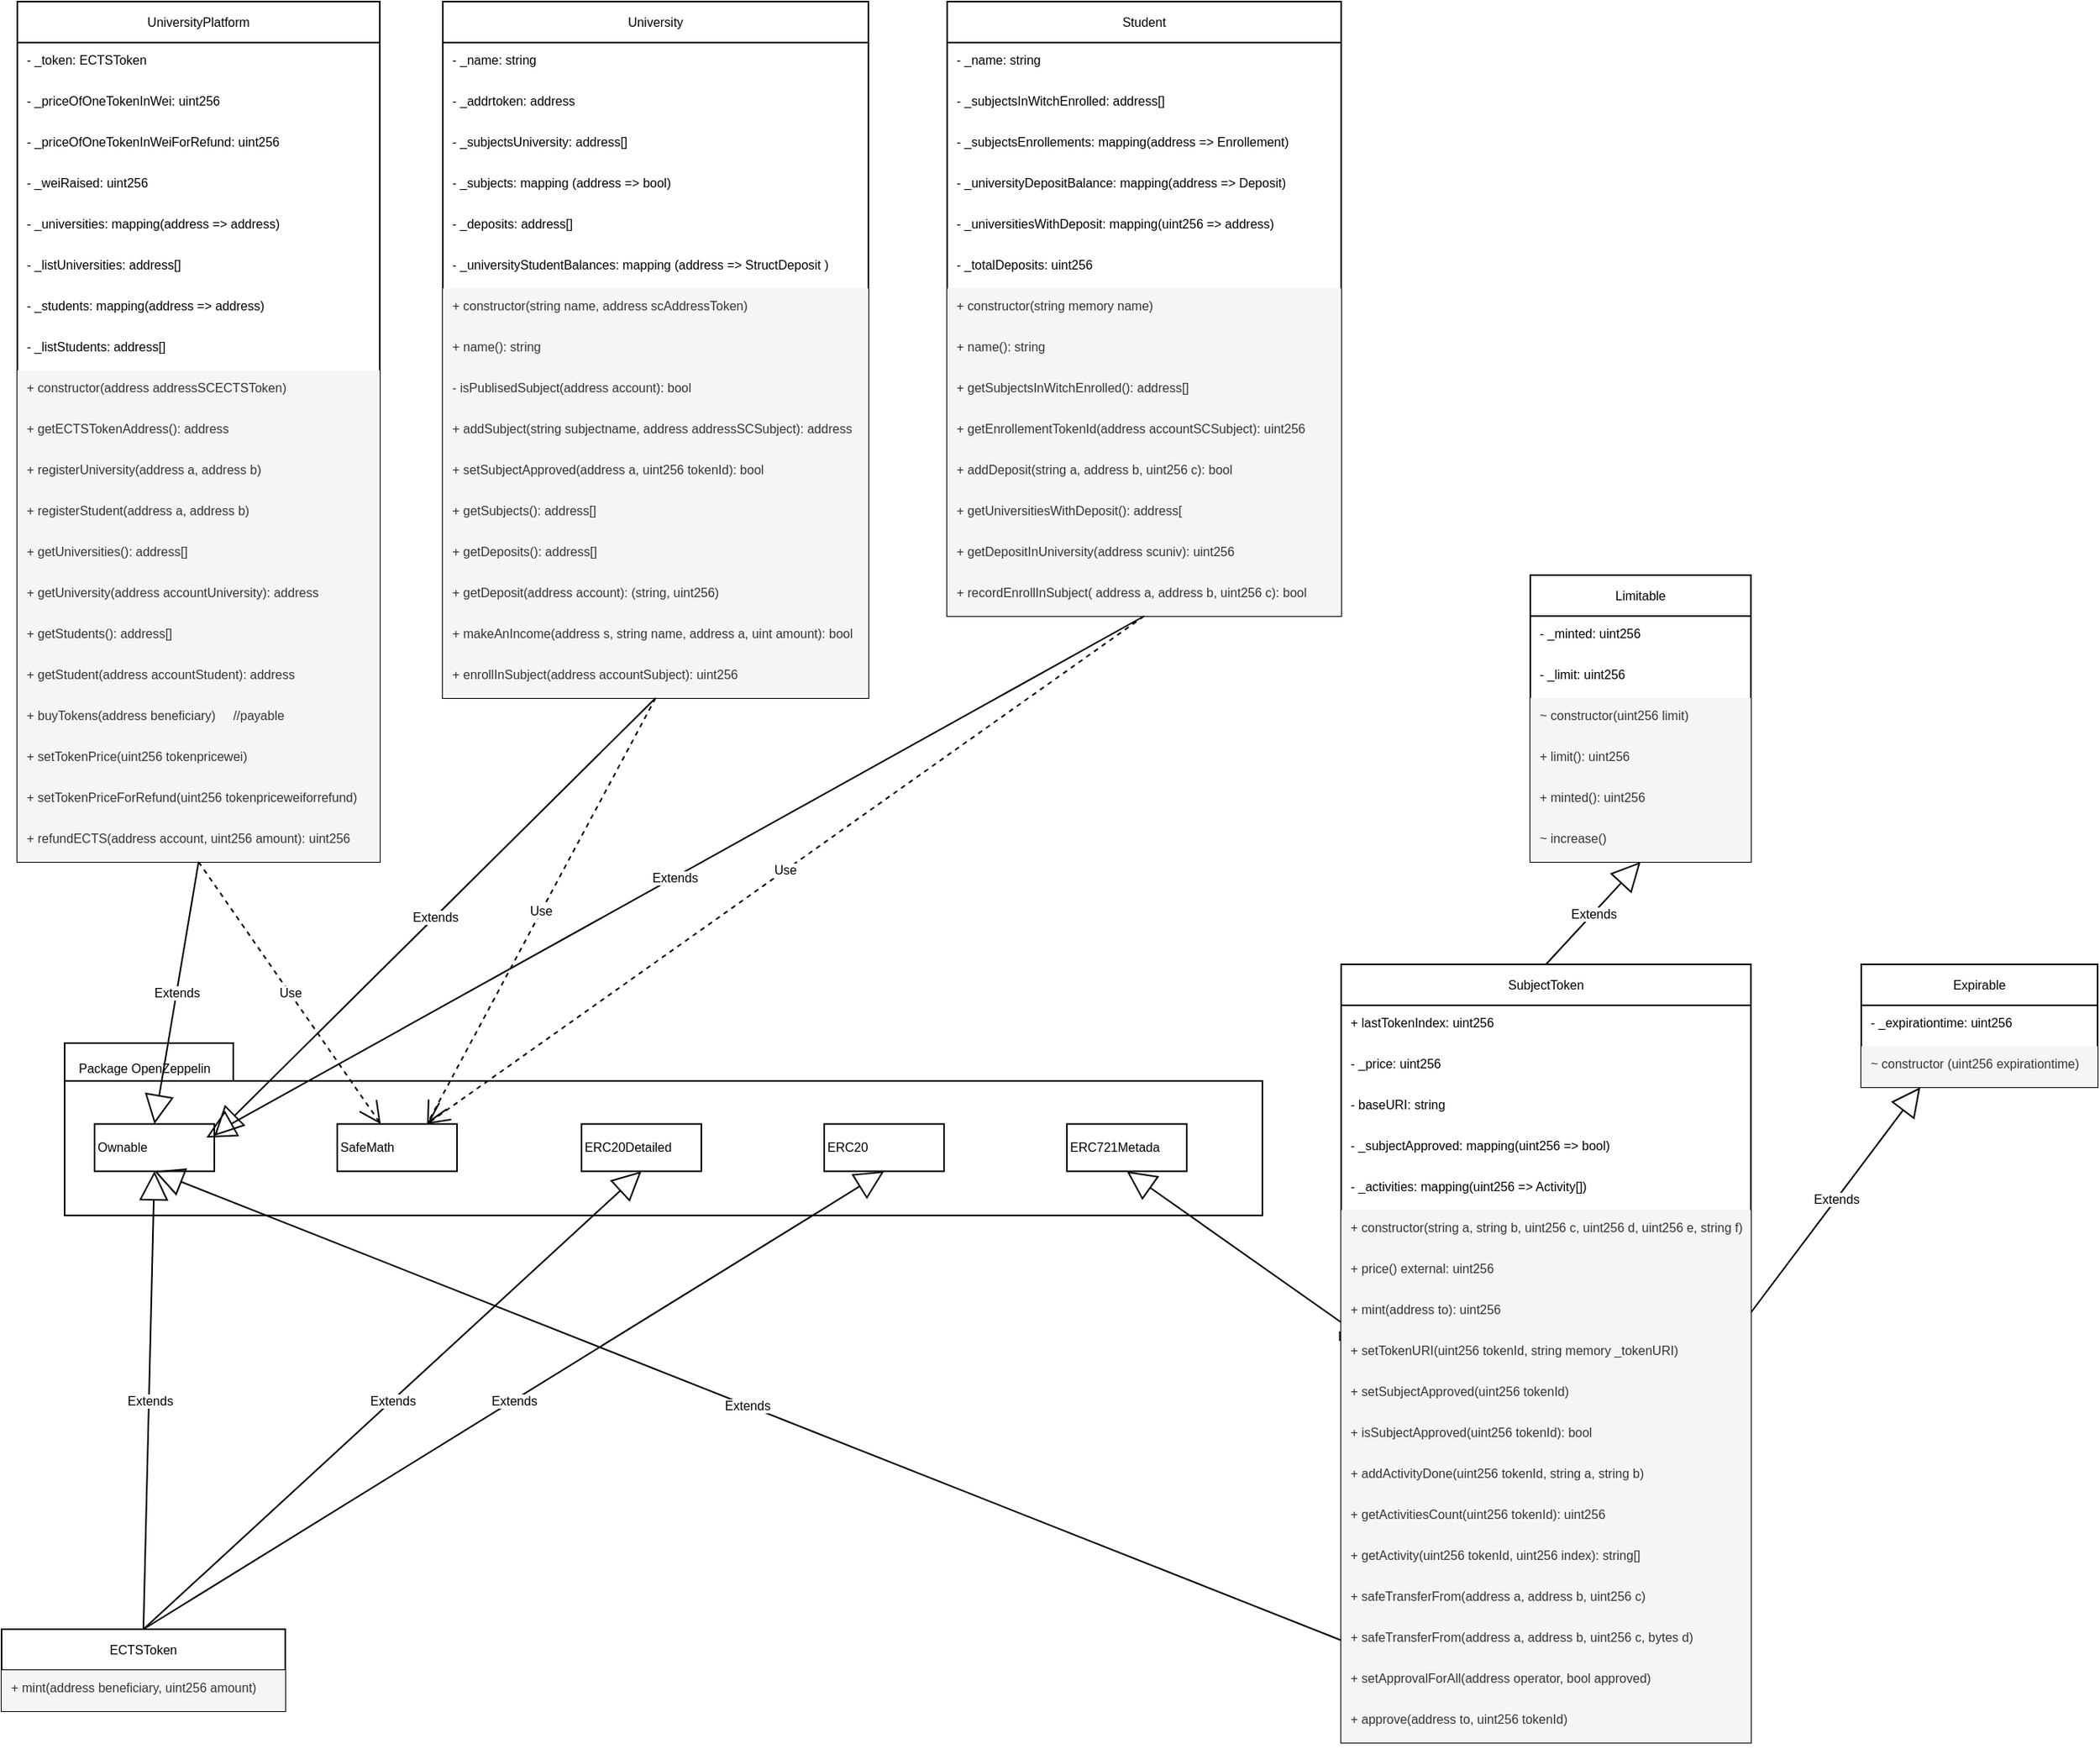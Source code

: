 <mxfile version="12.8.5" type="github">
  <diagram id="FT8EMyBMdByh8OYh1Tu6" name="Page-1">
    <mxGraphModel dx="2117" dy="1065" grid="1" gridSize="10" guides="1" tooltips="1" connect="1" arrows="1" fold="1" page="1" pageScale="1" pageWidth="827" pageHeight="1169" math="0" shadow="0">
      <root>
        <mxCell id="0" />
        <mxCell id="1" parent="0" />
        <mxCell id="10jjJpfhh9QXBU1JMo4s-166" value="" style="group" vertex="1" connectable="0" parent="1">
          <mxGeometry x="80" y="700" width="760" height="109.33" as="geometry" />
        </mxCell>
        <mxCell id="10jjJpfhh9QXBU1JMo4s-157" value="" style="group" vertex="1" connectable="0" parent="10jjJpfhh9QXBU1JMo4s-166">
          <mxGeometry width="760" height="109.33" as="geometry" />
        </mxCell>
        <mxCell id="10jjJpfhh9QXBU1JMo4s-131" value="" style="shape=folder;fontStyle=1;spacingTop=10;tabWidth=107;tabHeight=24;tabPosition=left;html=1;fontSize=8;" vertex="1" parent="10jjJpfhh9QXBU1JMo4s-157">
          <mxGeometry width="760" height="109.33" as="geometry" />
        </mxCell>
        <mxCell id="10jjJpfhh9QXBU1JMo4s-132" value="Package OpenZeppelin" style="text;html=1;strokeColor=none;fillColor=none;align=left;verticalAlign=middle;whiteSpace=wrap;rounded=0;fontSize=8;" vertex="1" parent="10jjJpfhh9QXBU1JMo4s-157">
          <mxGeometry x="6.65" y="11.33" width="142.5" height="9.742" as="geometry" />
        </mxCell>
        <mxCell id="10jjJpfhh9QXBU1JMo4s-142" value="Ownable" style="html=1;fontSize=8;align=left;" vertex="1" parent="10jjJpfhh9QXBU1JMo4s-157">
          <mxGeometry x="19" y="51.33" width="76" height="30" as="geometry" />
        </mxCell>
        <mxCell id="10jjJpfhh9QXBU1JMo4s-143" value="ERC20Detailed" style="html=1;fontSize=8;align=left;" vertex="1" parent="10jjJpfhh9QXBU1JMo4s-157">
          <mxGeometry x="328" y="51.33" width="76" height="30" as="geometry" />
        </mxCell>
        <mxCell id="10jjJpfhh9QXBU1JMo4s-150" value="SafeMath" style="html=1;fontSize=8;align=left;" vertex="1" parent="10jjJpfhh9QXBU1JMo4s-157">
          <mxGeometry x="173" y="51.33" width="76" height="30" as="geometry" />
        </mxCell>
        <mxCell id="10jjJpfhh9QXBU1JMo4s-151" value="ERC721Metada" style="html=1;fontSize=8;align=left;" vertex="1" parent="10jjJpfhh9QXBU1JMo4s-157">
          <mxGeometry x="636" y="51.33" width="76" height="30" as="geometry" />
        </mxCell>
        <mxCell id="10jjJpfhh9QXBU1JMo4s-152" value="ERC20" style="html=1;fontSize=8;align=left;" vertex="1" parent="10jjJpfhh9QXBU1JMo4s-157">
          <mxGeometry x="482" y="51.33" width="76" height="30" as="geometry" />
        </mxCell>
        <object label="UniversityPlatform" id="10jjJpfhh9QXBU1JMo4s-1">
          <mxCell style="swimlane;fontStyle=0;childLayout=stackLayout;horizontal=1;startSize=26;fillColor=none;horizontalStack=0;resizeParent=1;resizeParentMax=0;resizeLast=0;collapsible=1;marginBottom=0;fontSize=8;" vertex="1" parent="1">
            <mxGeometry x="50" y="39" width="230" height="546" as="geometry">
              <mxRectangle x="60" y="60" width="130" height="26" as="alternateBounds" />
            </mxGeometry>
          </mxCell>
        </object>
        <mxCell id="10jjJpfhh9QXBU1JMo4s-2" value="- _token: ECTSToken" style="text;strokeColor=none;fillColor=none;align=left;verticalAlign=top;spacingLeft=4;spacingRight=4;overflow=hidden;rotatable=0;points=[[0,0.5],[1,0.5]];portConstraint=eastwest;fontSize=8;" vertex="1" parent="10jjJpfhh9QXBU1JMo4s-1">
          <mxGeometry y="26" width="230" height="26" as="geometry" />
        </mxCell>
        <mxCell id="10jjJpfhh9QXBU1JMo4s-3" value="- _priceOfOneTokenInWei: uint256" style="text;strokeColor=none;fillColor=none;align=left;verticalAlign=top;spacingLeft=4;spacingRight=4;overflow=hidden;rotatable=0;points=[[0,0.5],[1,0.5]];portConstraint=eastwest;fontSize=8;" vertex="1" parent="10jjJpfhh9QXBU1JMo4s-1">
          <mxGeometry y="52" width="230" height="26" as="geometry" />
        </mxCell>
        <mxCell id="10jjJpfhh9QXBU1JMo4s-4" value="- _priceOfOneTokenInWeiForRefund: uint256" style="text;strokeColor=none;fillColor=none;align=left;verticalAlign=top;spacingLeft=4;spacingRight=4;overflow=hidden;rotatable=0;points=[[0,0.5],[1,0.5]];portConstraint=eastwest;fontSize=8;" vertex="1" parent="10jjJpfhh9QXBU1JMo4s-1">
          <mxGeometry y="78" width="230" height="26" as="geometry" />
        </mxCell>
        <mxCell id="10jjJpfhh9QXBU1JMo4s-9" value="- _weiRaised: uint256" style="text;strokeColor=none;fillColor=none;align=left;verticalAlign=top;spacingLeft=4;spacingRight=4;overflow=hidden;rotatable=0;points=[[0,0.5],[1,0.5]];portConstraint=eastwest;fontSize=8;" vertex="1" parent="10jjJpfhh9QXBU1JMo4s-1">
          <mxGeometry y="104" width="230" height="26" as="geometry" />
        </mxCell>
        <mxCell id="10jjJpfhh9QXBU1JMo4s-10" value="- _universities: mapping(address =&gt; address)" style="text;strokeColor=none;fillColor=none;align=left;verticalAlign=top;spacingLeft=4;spacingRight=4;overflow=hidden;rotatable=0;points=[[0,0.5],[1,0.5]];portConstraint=eastwest;fontSize=8;" vertex="1" parent="10jjJpfhh9QXBU1JMo4s-1">
          <mxGeometry y="130" width="230" height="26" as="geometry" />
        </mxCell>
        <mxCell id="10jjJpfhh9QXBU1JMo4s-11" value="- _listUniversities: address[]" style="text;strokeColor=none;fillColor=none;align=left;verticalAlign=top;spacingLeft=4;spacingRight=4;overflow=hidden;rotatable=0;points=[[0,0.5],[1,0.5]];portConstraint=eastwest;fontSize=8;" vertex="1" parent="10jjJpfhh9QXBU1JMo4s-1">
          <mxGeometry y="156" width="230" height="26" as="geometry" />
        </mxCell>
        <mxCell id="10jjJpfhh9QXBU1JMo4s-12" value="- _students: mapping(address =&gt; address)" style="text;strokeColor=none;fillColor=none;align=left;verticalAlign=top;spacingLeft=4;spacingRight=4;overflow=hidden;rotatable=0;points=[[0,0.5],[1,0.5]];portConstraint=eastwest;fontSize=8;" vertex="1" parent="10jjJpfhh9QXBU1JMo4s-1">
          <mxGeometry y="182" width="230" height="26" as="geometry" />
        </mxCell>
        <mxCell id="10jjJpfhh9QXBU1JMo4s-13" value="- _listStudents: address[]" style="text;strokeColor=none;fillColor=none;align=left;verticalAlign=top;spacingLeft=4;spacingRight=4;overflow=hidden;rotatable=0;points=[[0,0.5],[1,0.5]];portConstraint=eastwest;fontSize=8;" vertex="1" parent="10jjJpfhh9QXBU1JMo4s-1">
          <mxGeometry y="208" width="230" height="26" as="geometry" />
        </mxCell>
        <mxCell id="10jjJpfhh9QXBU1JMo4s-15" value="+ constructor(address addressSCECTSToken)" style="text;strokeColor=none;fillColor=#f5f5f5;align=left;verticalAlign=top;spacingLeft=4;spacingRight=4;overflow=hidden;rotatable=0;points=[[0,0.5],[1,0.5]];portConstraint=eastwest;fontColor=#333333;fontSize=8;" vertex="1" parent="10jjJpfhh9QXBU1JMo4s-1">
          <mxGeometry y="234" width="230" height="26" as="geometry" />
        </mxCell>
        <mxCell id="10jjJpfhh9QXBU1JMo4s-16" value="+ getECTSTokenAddress(): address" style="text;strokeColor=none;fillColor=#f5f5f5;align=left;verticalAlign=top;spacingLeft=4;spacingRight=4;overflow=hidden;rotatable=0;points=[[0,0.5],[1,0.5]];portConstraint=eastwest;fontColor=#333333;fontSize=8;" vertex="1" parent="10jjJpfhh9QXBU1JMo4s-1">
          <mxGeometry y="260" width="230" height="26" as="geometry" />
        </mxCell>
        <mxCell id="10jjJpfhh9QXBU1JMo4s-17" value="+ registerUniversity(address a, address b)" style="text;strokeColor=none;fillColor=#f5f5f5;align=left;verticalAlign=top;spacingLeft=4;spacingRight=4;overflow=hidden;rotatable=0;points=[[0,0.5],[1,0.5]];portConstraint=eastwest;fontColor=#333333;fontSize=8;" vertex="1" parent="10jjJpfhh9QXBU1JMo4s-1">
          <mxGeometry y="286" width="230" height="26" as="geometry" />
        </mxCell>
        <mxCell id="10jjJpfhh9QXBU1JMo4s-18" value="+ registerStudent(address a, address b)" style="text;strokeColor=none;fillColor=#f5f5f5;align=left;verticalAlign=top;spacingLeft=4;spacingRight=4;overflow=hidden;rotatable=0;points=[[0,0.5],[1,0.5]];portConstraint=eastwest;fontColor=#333333;fontSize=8;" vertex="1" parent="10jjJpfhh9QXBU1JMo4s-1">
          <mxGeometry y="312" width="230" height="26" as="geometry" />
        </mxCell>
        <mxCell id="10jjJpfhh9QXBU1JMo4s-19" value="+ getUniversities(): address[]" style="text;strokeColor=none;fillColor=#f5f5f5;align=left;verticalAlign=top;spacingLeft=4;spacingRight=4;overflow=hidden;rotatable=0;points=[[0,0.5],[1,0.5]];portConstraint=eastwest;fontColor=#333333;fontSize=8;" vertex="1" parent="10jjJpfhh9QXBU1JMo4s-1">
          <mxGeometry y="338" width="230" height="26" as="geometry" />
        </mxCell>
        <mxCell id="10jjJpfhh9QXBU1JMo4s-20" value="+ getUniversity(address accountUniversity): address" style="text;strokeColor=none;fillColor=#f5f5f5;align=left;verticalAlign=top;spacingLeft=4;spacingRight=4;overflow=hidden;rotatable=0;points=[[0,0.5],[1,0.5]];portConstraint=eastwest;fontColor=#333333;fontSize=8;" vertex="1" parent="10jjJpfhh9QXBU1JMo4s-1">
          <mxGeometry y="364" width="230" height="26" as="geometry" />
        </mxCell>
        <mxCell id="10jjJpfhh9QXBU1JMo4s-21" value="+ getStudents(): address[]" style="text;strokeColor=none;fillColor=#f5f5f5;align=left;verticalAlign=top;spacingLeft=4;spacingRight=4;overflow=hidden;rotatable=0;points=[[0,0.5],[1,0.5]];portConstraint=eastwest;fontColor=#333333;fontSize=8;" vertex="1" parent="10jjJpfhh9QXBU1JMo4s-1">
          <mxGeometry y="390" width="230" height="26" as="geometry" />
        </mxCell>
        <mxCell id="10jjJpfhh9QXBU1JMo4s-22" value="+ getStudent(address accountStudent): address" style="text;strokeColor=none;fillColor=#f5f5f5;align=left;verticalAlign=top;spacingLeft=4;spacingRight=4;overflow=hidden;rotatable=0;points=[[0,0.5],[1,0.5]];portConstraint=eastwest;fontColor=#333333;fontSize=8;" vertex="1" parent="10jjJpfhh9QXBU1JMo4s-1">
          <mxGeometry y="416" width="230" height="26" as="geometry" />
        </mxCell>
        <mxCell id="10jjJpfhh9QXBU1JMo4s-23" value="+ buyTokens(address beneficiary)     //payable" style="text;strokeColor=none;fillColor=#f5f5f5;align=left;verticalAlign=top;spacingLeft=4;spacingRight=4;overflow=hidden;rotatable=0;points=[[0,0.5],[1,0.5]];portConstraint=eastwest;fontColor=#333333;fontSize=8;" vertex="1" parent="10jjJpfhh9QXBU1JMo4s-1">
          <mxGeometry y="442" width="230" height="26" as="geometry" />
        </mxCell>
        <mxCell id="10jjJpfhh9QXBU1JMo4s-24" value="+ setTokenPrice(uint256 tokenpricewei)" style="text;strokeColor=none;fillColor=#f5f5f5;align=left;verticalAlign=top;spacingLeft=4;spacingRight=4;overflow=hidden;rotatable=0;points=[[0,0.5],[1,0.5]];portConstraint=eastwest;fontColor=#333333;fontSize=8;" vertex="1" parent="10jjJpfhh9QXBU1JMo4s-1">
          <mxGeometry y="468" width="230" height="26" as="geometry" />
        </mxCell>
        <mxCell id="10jjJpfhh9QXBU1JMo4s-44" value="+ setTokenPriceForRefund(uint256 tokenpriceweiforrefund)" style="text;strokeColor=none;fillColor=#f5f5f5;align=left;verticalAlign=top;spacingLeft=4;spacingRight=4;overflow=hidden;rotatable=0;points=[[0,0.5],[1,0.5]];portConstraint=eastwest;fontColor=#333333;fontSize=8;" vertex="1" parent="10jjJpfhh9QXBU1JMo4s-1">
          <mxGeometry y="494" width="230" height="26" as="geometry" />
        </mxCell>
        <mxCell id="10jjJpfhh9QXBU1JMo4s-45" value="+ refundECTS(address account, uint256 amount): uint256" style="text;strokeColor=none;fillColor=#f5f5f5;align=left;verticalAlign=top;spacingLeft=4;spacingRight=4;overflow=hidden;rotatable=0;points=[[0,0.5],[1,0.5]];portConstraint=eastwest;fontColor=#333333;fontSize=8;" vertex="1" parent="10jjJpfhh9QXBU1JMo4s-1">
          <mxGeometry y="520" width="230" height="26" as="geometry" />
        </mxCell>
        <mxCell id="10jjJpfhh9QXBU1JMo4s-158" value="Extends" style="endArrow=block;endSize=16;endFill=0;html=1;fontSize=8;exitX=0.5;exitY=1;exitDx=0;exitDy=0;entryX=0.5;entryY=0;entryDx=0;entryDy=0;" edge="1" parent="1" source="10jjJpfhh9QXBU1JMo4s-1" target="10jjJpfhh9QXBU1JMo4s-142">
          <mxGeometry width="160" relative="1" as="geometry">
            <mxPoint x="680" y="930" as="sourcePoint" />
            <mxPoint x="840" y="930" as="targetPoint" />
          </mxGeometry>
        </mxCell>
        <mxCell id="10jjJpfhh9QXBU1JMo4s-159" value="Use" style="endArrow=open;endSize=12;dashed=1;html=1;fontSize=8;exitX=0.5;exitY=1;exitDx=0;exitDy=0;exitPerimeter=0;" edge="1" parent="1" source="10jjJpfhh9QXBU1JMo4s-45" target="10jjJpfhh9QXBU1JMo4s-150">
          <mxGeometry width="160" relative="1" as="geometry">
            <mxPoint x="680" y="930" as="sourcePoint" />
            <mxPoint x="840" y="930" as="targetPoint" />
          </mxGeometry>
        </mxCell>
        <mxCell id="10jjJpfhh9QXBU1JMo4s-163" value="Extends" style="endArrow=block;endSize=16;endFill=0;html=1;fontSize=8;exitX=0.5;exitY=0;exitDx=0;exitDy=0;entryX=0.5;entryY=1;entryDx=0;entryDy=0;" edge="1" parent="1" source="10jjJpfhh9QXBU1JMo4s-62" target="10jjJpfhh9QXBU1JMo4s-142">
          <mxGeometry width="160" relative="1" as="geometry">
            <mxPoint x="680" y="780" as="sourcePoint" />
            <mxPoint x="840" y="780" as="targetPoint" />
          </mxGeometry>
        </mxCell>
        <mxCell id="10jjJpfhh9QXBU1JMo4s-164" value="Extends" style="endArrow=block;endSize=16;endFill=0;html=1;fontSize=8;exitX=0.5;exitY=0;exitDx=0;exitDy=0;entryX=0.5;entryY=1;entryDx=0;entryDy=0;" edge="1" parent="1" source="10jjJpfhh9QXBU1JMo4s-62" target="10jjJpfhh9QXBU1JMo4s-143">
          <mxGeometry width="160" relative="1" as="geometry">
            <mxPoint x="680" y="780" as="sourcePoint" />
            <mxPoint x="840" y="780" as="targetPoint" />
          </mxGeometry>
        </mxCell>
        <mxCell id="10jjJpfhh9QXBU1JMo4s-165" value="Extends" style="endArrow=block;endSize=16;endFill=0;html=1;fontSize=8;entryX=0.5;entryY=1;entryDx=0;entryDy=0;exitX=0.5;exitY=0;exitDx=0;exitDy=0;" edge="1" parent="1" source="10jjJpfhh9QXBU1JMo4s-62" target="10jjJpfhh9QXBU1JMo4s-152">
          <mxGeometry width="160" relative="1" as="geometry">
            <mxPoint x="260" y="940" as="sourcePoint" />
            <mxPoint x="746" y="711.33" as="targetPoint" />
          </mxGeometry>
        </mxCell>
        <mxCell id="10jjJpfhh9QXBU1JMo4s-62" value="ECTSToken" style="swimlane;fontStyle=0;childLayout=stackLayout;horizontal=1;startSize=26;fillColor=none;horizontalStack=0;resizeParent=1;resizeParentMax=0;resizeLast=0;collapsible=1;marginBottom=0;fontSize=8;" vertex="1" parent="1">
          <mxGeometry x="40" y="1072" width="180" height="52" as="geometry" />
        </mxCell>
        <mxCell id="10jjJpfhh9QXBU1JMo4s-64" value="+ mint(address beneficiary, uint256 amount)" style="text;strokeColor=none;fillColor=#f5f5f5;align=left;verticalAlign=top;spacingLeft=4;spacingRight=4;overflow=hidden;rotatable=0;points=[[0,0.5],[1,0.5]];portConstraint=eastwest;fontSize=8;fontColor=#333333;" vertex="1" parent="10jjJpfhh9QXBU1JMo4s-62">
          <mxGeometry y="26" width="180" height="26" as="geometry" />
        </mxCell>
        <mxCell id="10jjJpfhh9QXBU1JMo4s-167" value="Extends" style="endArrow=block;endSize=16;endFill=0;html=1;fontSize=8;exitX=0;exitY=0.5;exitDx=0;exitDy=0;entryX=0.5;entryY=1;entryDx=0;entryDy=0;" edge="1" parent="1" source="10jjJpfhh9QXBU1JMo4s-107" target="10jjJpfhh9QXBU1JMo4s-142">
          <mxGeometry width="160" relative="1" as="geometry">
            <mxPoint x="680" y="780" as="sourcePoint" />
            <mxPoint x="840" y="780" as="targetPoint" />
          </mxGeometry>
        </mxCell>
        <mxCell id="10jjJpfhh9QXBU1JMo4s-168" value="Extends" style="endArrow=block;endSize=16;endFill=0;html=1;fontSize=8;entryX=0.5;entryY=1;entryDx=0;entryDy=0;" edge="1" parent="1" target="10jjJpfhh9QXBU1JMo4s-151">
          <mxGeometry width="160" relative="1" as="geometry">
            <mxPoint x="1050" y="990" as="sourcePoint" />
            <mxPoint x="840" y="780" as="targetPoint" />
          </mxGeometry>
        </mxCell>
        <object label="University" id="10jjJpfhh9QXBU1JMo4s-111">
          <mxCell style="swimlane;fontStyle=0;childLayout=stackLayout;horizontal=1;startSize=26;fillColor=none;horizontalStack=0;resizeParent=1;resizeParentMax=0;resizeLast=0;collapsible=1;marginBottom=0;fontSize=8;" vertex="1" parent="1">
            <mxGeometry x="320" y="39" width="270" height="442" as="geometry">
              <mxRectangle x="60" y="60" width="130" height="26" as="alternateBounds" />
            </mxGeometry>
          </mxCell>
        </object>
        <mxCell id="10jjJpfhh9QXBU1JMo4s-112" value="- _name: string" style="text;strokeColor=none;fillColor=none;align=left;verticalAlign=top;spacingLeft=4;spacingRight=4;overflow=hidden;rotatable=0;points=[[0,0.5],[1,0.5]];portConstraint=eastwest;fontSize=8;" vertex="1" parent="10jjJpfhh9QXBU1JMo4s-111">
          <mxGeometry y="26" width="270" height="26" as="geometry" />
        </mxCell>
        <mxCell id="10jjJpfhh9QXBU1JMo4s-113" value="- _addrtoken: address" style="text;strokeColor=none;fillColor=none;align=left;verticalAlign=top;spacingLeft=4;spacingRight=4;overflow=hidden;rotatable=0;points=[[0,0.5],[1,0.5]];portConstraint=eastwest;fontSize=8;" vertex="1" parent="10jjJpfhh9QXBU1JMo4s-111">
          <mxGeometry y="52" width="270" height="26" as="geometry" />
        </mxCell>
        <mxCell id="10jjJpfhh9QXBU1JMo4s-114" value="- _subjectsUniversity: address[]" style="text;strokeColor=none;fillColor=none;align=left;verticalAlign=top;spacingLeft=4;spacingRight=4;overflow=hidden;rotatable=0;points=[[0,0.5],[1,0.5]];portConstraint=eastwest;fontSize=8;" vertex="1" parent="10jjJpfhh9QXBU1JMo4s-111">
          <mxGeometry y="78" width="270" height="26" as="geometry" />
        </mxCell>
        <mxCell id="10jjJpfhh9QXBU1JMo4s-115" value="- _subjects: mapping (address =&gt; bool)" style="text;strokeColor=none;fillColor=none;align=left;verticalAlign=top;spacingLeft=4;spacingRight=4;overflow=hidden;rotatable=0;points=[[0,0.5],[1,0.5]];portConstraint=eastwest;fontSize=8;" vertex="1" parent="10jjJpfhh9QXBU1JMo4s-111">
          <mxGeometry y="104" width="270" height="26" as="geometry" />
        </mxCell>
        <mxCell id="10jjJpfhh9QXBU1JMo4s-116" value="- _deposits: address[]" style="text;strokeColor=none;fillColor=none;align=left;verticalAlign=top;spacingLeft=4;spacingRight=4;overflow=hidden;rotatable=0;points=[[0,0.5],[1,0.5]];portConstraint=eastwest;fontSize=8;" vertex="1" parent="10jjJpfhh9QXBU1JMo4s-111">
          <mxGeometry y="130" width="270" height="26" as="geometry" />
        </mxCell>
        <mxCell id="10jjJpfhh9QXBU1JMo4s-130" value="- _universityStudentBalances: mapping (address =&gt; StructDeposit )" style="text;strokeColor=none;fillColor=none;align=left;verticalAlign=top;spacingLeft=4;spacingRight=4;overflow=hidden;rotatable=0;points=[[0,0.5],[1,0.5]];portConstraint=eastwest;fontSize=8;" vertex="1" parent="10jjJpfhh9QXBU1JMo4s-111">
          <mxGeometry y="156" width="270" height="26" as="geometry" />
        </mxCell>
        <mxCell id="10jjJpfhh9QXBU1JMo4s-117" value="+ constructor(string name, address scAddressToken)" style="text;strokeColor=none;fillColor=#f5f5f5;align=left;verticalAlign=top;spacingLeft=4;spacingRight=4;overflow=hidden;rotatable=0;points=[[0,0.5],[1,0.5]];portConstraint=eastwest;fontColor=#333333;fontSize=8;" vertex="1" parent="10jjJpfhh9QXBU1JMo4s-111">
          <mxGeometry y="182" width="270" height="26" as="geometry" />
        </mxCell>
        <mxCell id="10jjJpfhh9QXBU1JMo4s-118" value="+ name(): string" style="text;strokeColor=none;fillColor=#f5f5f5;align=left;verticalAlign=top;spacingLeft=4;spacingRight=4;overflow=hidden;rotatable=0;points=[[0,0.5],[1,0.5]];portConstraint=eastwest;fontColor=#333333;fontSize=8;" vertex="1" parent="10jjJpfhh9QXBU1JMo4s-111">
          <mxGeometry y="208" width="270" height="26" as="geometry" />
        </mxCell>
        <mxCell id="10jjJpfhh9QXBU1JMo4s-119" value="- isPublisedSubject(address account): bool" style="text;strokeColor=none;fillColor=#f5f5f5;align=left;verticalAlign=top;spacingLeft=4;spacingRight=4;overflow=hidden;rotatable=0;points=[[0,0.5],[1,0.5]];portConstraint=eastwest;fontColor=#333333;fontSize=8;" vertex="1" parent="10jjJpfhh9QXBU1JMo4s-111">
          <mxGeometry y="234" width="270" height="26" as="geometry" />
        </mxCell>
        <mxCell id="10jjJpfhh9QXBU1JMo4s-120" value="+ addSubject(string subjectname, address addressSCSubject): address" style="text;strokeColor=none;fillColor=#f5f5f5;align=left;verticalAlign=top;spacingLeft=4;spacingRight=4;overflow=hidden;rotatable=0;points=[[0,0.5],[1,0.5]];portConstraint=eastwest;fontColor=#333333;fontSize=8;" vertex="1" parent="10jjJpfhh9QXBU1JMo4s-111">
          <mxGeometry y="260" width="270" height="26" as="geometry" />
        </mxCell>
        <mxCell id="10jjJpfhh9QXBU1JMo4s-121" value="+ setSubjectApproved(address a, uint256 tokenId): bool" style="text;strokeColor=none;fillColor=#f5f5f5;align=left;verticalAlign=top;spacingLeft=4;spacingRight=4;overflow=hidden;rotatable=0;points=[[0,0.5],[1,0.5]];portConstraint=eastwest;fontColor=#333333;fontSize=8;" vertex="1" parent="10jjJpfhh9QXBU1JMo4s-111">
          <mxGeometry y="286" width="270" height="26" as="geometry" />
        </mxCell>
        <mxCell id="10jjJpfhh9QXBU1JMo4s-122" value="+ getSubjects(): address[]" style="text;strokeColor=none;fillColor=#f5f5f5;align=left;verticalAlign=top;spacingLeft=4;spacingRight=4;overflow=hidden;rotatable=0;points=[[0,0.5],[1,0.5]];portConstraint=eastwest;fontColor=#333333;fontSize=8;" vertex="1" parent="10jjJpfhh9QXBU1JMo4s-111">
          <mxGeometry y="312" width="270" height="26" as="geometry" />
        </mxCell>
        <mxCell id="10jjJpfhh9QXBU1JMo4s-123" value="+ getDeposits(): address[]" style="text;strokeColor=none;fillColor=#f5f5f5;align=left;verticalAlign=top;spacingLeft=4;spacingRight=4;overflow=hidden;rotatable=0;points=[[0,0.5],[1,0.5]];portConstraint=eastwest;fontColor=#333333;fontSize=8;" vertex="1" parent="10jjJpfhh9QXBU1JMo4s-111">
          <mxGeometry y="338" width="270" height="26" as="geometry" />
        </mxCell>
        <mxCell id="10jjJpfhh9QXBU1JMo4s-124" value="+ getDeposit(address account): (string, uint256)" style="text;strokeColor=none;fillColor=#f5f5f5;align=left;verticalAlign=top;spacingLeft=4;spacingRight=4;overflow=hidden;rotatable=0;points=[[0,0.5],[1,0.5]];portConstraint=eastwest;fontColor=#333333;fontSize=8;" vertex="1" parent="10jjJpfhh9QXBU1JMo4s-111">
          <mxGeometry y="364" width="270" height="26" as="geometry" />
        </mxCell>
        <mxCell id="10jjJpfhh9QXBU1JMo4s-125" value="+ makeAnIncome(address s, string name, address a, uint amount): bool" style="text;strokeColor=none;fillColor=#f5f5f5;align=left;verticalAlign=top;spacingLeft=4;spacingRight=4;overflow=hidden;rotatable=0;points=[[0,0.5],[1,0.5]];portConstraint=eastwest;fontColor=#333333;fontSize=8;" vertex="1" parent="10jjJpfhh9QXBU1JMo4s-111">
          <mxGeometry y="390" width="270" height="26" as="geometry" />
        </mxCell>
        <mxCell id="10jjJpfhh9QXBU1JMo4s-126" value="+ enrollInSubject(address accountSubject): uint256" style="text;strokeColor=none;fillColor=#f5f5f5;align=left;verticalAlign=top;spacingLeft=4;spacingRight=4;overflow=hidden;rotatable=0;points=[[0,0.5],[1,0.5]];portConstraint=eastwest;fontColor=#333333;fontSize=8;" vertex="1" parent="10jjJpfhh9QXBU1JMo4s-111">
          <mxGeometry y="416" width="270" height="26" as="geometry" />
        </mxCell>
        <object label="Student" id="10jjJpfhh9QXBU1JMo4s-69">
          <mxCell style="swimlane;fontStyle=0;childLayout=stackLayout;horizontal=1;startSize=26;fillColor=none;horizontalStack=0;resizeParent=1;resizeParentMax=0;resizeLast=0;collapsible=1;marginBottom=0;fontSize=8;" vertex="1" parent="1">
            <mxGeometry x="640" y="39" width="250" height="390" as="geometry">
              <mxRectangle x="60" y="60" width="130" height="26" as="alternateBounds" />
            </mxGeometry>
          </mxCell>
        </object>
        <mxCell id="10jjJpfhh9QXBU1JMo4s-70" value="- _name: string" style="text;strokeColor=none;fillColor=none;align=left;verticalAlign=top;spacingLeft=4;spacingRight=4;overflow=hidden;rotatable=0;points=[[0,0.5],[1,0.5]];portConstraint=eastwest;fontSize=8;" vertex="1" parent="10jjJpfhh9QXBU1JMo4s-69">
          <mxGeometry y="26" width="250" height="26" as="geometry" />
        </mxCell>
        <mxCell id="10jjJpfhh9QXBU1JMo4s-71" value="- _subjectsInWitchEnrolled: address[]" style="text;strokeColor=none;fillColor=none;align=left;verticalAlign=top;spacingLeft=4;spacingRight=4;overflow=hidden;rotatable=0;points=[[0,0.5],[1,0.5]];portConstraint=eastwest;fontSize=8;" vertex="1" parent="10jjJpfhh9QXBU1JMo4s-69">
          <mxGeometry y="52" width="250" height="26" as="geometry" />
        </mxCell>
        <mxCell id="10jjJpfhh9QXBU1JMo4s-72" value="- _subjectsEnrollements: mapping(address =&gt; Enrollement)" style="text;strokeColor=none;fillColor=none;align=left;verticalAlign=top;spacingLeft=4;spacingRight=4;overflow=hidden;rotatable=0;points=[[0,0.5],[1,0.5]];portConstraint=eastwest;fontSize=8;" vertex="1" parent="10jjJpfhh9QXBU1JMo4s-69">
          <mxGeometry y="78" width="250" height="26" as="geometry" />
        </mxCell>
        <mxCell id="10jjJpfhh9QXBU1JMo4s-73" value="- _universityDepositBalance: mapping(address =&gt; Deposit)" style="text;strokeColor=none;fillColor=none;align=left;verticalAlign=top;spacingLeft=4;spacingRight=4;overflow=hidden;rotatable=0;points=[[0,0.5],[1,0.5]];portConstraint=eastwest;fontSize=8;" vertex="1" parent="10jjJpfhh9QXBU1JMo4s-69">
          <mxGeometry y="104" width="250" height="26" as="geometry" />
        </mxCell>
        <mxCell id="10jjJpfhh9QXBU1JMo4s-74" value="- _universitiesWithDeposit: mapping(uint256 =&gt; address)" style="text;strokeColor=none;fillColor=none;align=left;verticalAlign=top;spacingLeft=4;spacingRight=4;overflow=hidden;rotatable=0;points=[[0,0.5],[1,0.5]];portConstraint=eastwest;fontSize=8;" vertex="1" parent="10jjJpfhh9QXBU1JMo4s-69">
          <mxGeometry y="130" width="250" height="26" as="geometry" />
        </mxCell>
        <mxCell id="10jjJpfhh9QXBU1JMo4s-75" value="- _totalDeposits: uint256 " style="text;strokeColor=none;fillColor=none;align=left;verticalAlign=top;spacingLeft=4;spacingRight=4;overflow=hidden;rotatable=0;points=[[0,0.5],[1,0.5]];portConstraint=eastwest;fontSize=8;" vertex="1" parent="10jjJpfhh9QXBU1JMo4s-69">
          <mxGeometry y="156" width="250" height="26" as="geometry" />
        </mxCell>
        <mxCell id="10jjJpfhh9QXBU1JMo4s-78" value="+ constructor(string memory name)" style="text;strokeColor=none;fillColor=#f5f5f5;align=left;verticalAlign=top;spacingLeft=4;spacingRight=4;overflow=hidden;rotatable=0;points=[[0,0.5],[1,0.5]];portConstraint=eastwest;fontColor=#333333;fontSize=8;" vertex="1" parent="10jjJpfhh9QXBU1JMo4s-69">
          <mxGeometry y="182" width="250" height="26" as="geometry" />
        </mxCell>
        <mxCell id="10jjJpfhh9QXBU1JMo4s-79" value="+ name(): string" style="text;strokeColor=none;fillColor=#f5f5f5;align=left;verticalAlign=top;spacingLeft=4;spacingRight=4;overflow=hidden;rotatable=0;points=[[0,0.5],[1,0.5]];portConstraint=eastwest;fontColor=#333333;fontSize=8;" vertex="1" parent="10jjJpfhh9QXBU1JMo4s-69">
          <mxGeometry y="208" width="250" height="26" as="geometry" />
        </mxCell>
        <mxCell id="10jjJpfhh9QXBU1JMo4s-80" value="+ getSubjectsInWitchEnrolled(): address[]" style="text;strokeColor=none;fillColor=#f5f5f5;align=left;verticalAlign=top;spacingLeft=4;spacingRight=4;overflow=hidden;rotatable=0;points=[[0,0.5],[1,0.5]];portConstraint=eastwest;fontColor=#333333;fontSize=8;" vertex="1" parent="10jjJpfhh9QXBU1JMo4s-69">
          <mxGeometry y="234" width="250" height="26" as="geometry" />
        </mxCell>
        <mxCell id="10jjJpfhh9QXBU1JMo4s-81" value="+ getEnrollementTokenId(address accountSCSubject): uint256" style="text;strokeColor=none;fillColor=#f5f5f5;align=left;verticalAlign=top;spacingLeft=4;spacingRight=4;overflow=hidden;rotatable=0;points=[[0,0.5],[1,0.5]];portConstraint=eastwest;fontColor=#333333;fontSize=8;" vertex="1" parent="10jjJpfhh9QXBU1JMo4s-69">
          <mxGeometry y="260" width="250" height="26" as="geometry" />
        </mxCell>
        <mxCell id="10jjJpfhh9QXBU1JMo4s-82" value="+ addDeposit(string a, address b, uint256 c): bool" style="text;strokeColor=none;fillColor=#f5f5f5;align=left;verticalAlign=top;spacingLeft=4;spacingRight=4;overflow=hidden;rotatable=0;points=[[0,0.5],[1,0.5]];portConstraint=eastwest;fontColor=#333333;fontSize=8;" vertex="1" parent="10jjJpfhh9QXBU1JMo4s-69">
          <mxGeometry y="286" width="250" height="26" as="geometry" />
        </mxCell>
        <mxCell id="10jjJpfhh9QXBU1JMo4s-83" value="+ getUniversitiesWithDeposit(): address[" style="text;strokeColor=none;fillColor=#f5f5f5;align=left;verticalAlign=top;spacingLeft=4;spacingRight=4;overflow=hidden;rotatable=0;points=[[0,0.5],[1,0.5]];portConstraint=eastwest;fontColor=#333333;fontSize=8;" vertex="1" parent="10jjJpfhh9QXBU1JMo4s-69">
          <mxGeometry y="312" width="250" height="26" as="geometry" />
        </mxCell>
        <mxCell id="10jjJpfhh9QXBU1JMo4s-84" value="+ getDepositInUniversity(address scuniv): uint256" style="text;strokeColor=none;fillColor=#f5f5f5;align=left;verticalAlign=top;spacingLeft=4;spacingRight=4;overflow=hidden;rotatable=0;points=[[0,0.5],[1,0.5]];portConstraint=eastwest;fontColor=#333333;fontSize=8;" vertex="1" parent="10jjJpfhh9QXBU1JMo4s-69">
          <mxGeometry y="338" width="250" height="26" as="geometry" />
        </mxCell>
        <mxCell id="10jjJpfhh9QXBU1JMo4s-85" value="+ recordEnrollInSubject( address a, address b, uint256 c): bool" style="text;strokeColor=none;fillColor=#f5f5f5;align=left;verticalAlign=top;spacingLeft=4;spacingRight=4;overflow=hidden;rotatable=0;points=[[0,0.5],[1,0.5]];portConstraint=eastwest;fontColor=#333333;fontSize=8;" vertex="1" parent="10jjJpfhh9QXBU1JMo4s-69">
          <mxGeometry y="364" width="250" height="26" as="geometry" />
        </mxCell>
        <object label="SubjectToken" id="10jjJpfhh9QXBU1JMo4s-90">
          <mxCell style="swimlane;fontStyle=0;childLayout=stackLayout;horizontal=1;startSize=26;fillColor=none;horizontalStack=0;resizeParent=1;resizeParentMax=0;resizeLast=0;collapsible=1;marginBottom=0;fontSize=8;" vertex="1" parent="1">
            <mxGeometry x="890" y="650" width="260" height="494" as="geometry">
              <mxRectangle x="60" y="60" width="130" height="26" as="alternateBounds" />
            </mxGeometry>
          </mxCell>
        </object>
        <mxCell id="10jjJpfhh9QXBU1JMo4s-91" value="+ lastTokenIndex: uint256" style="text;strokeColor=none;fillColor=none;align=left;verticalAlign=top;spacingLeft=4;spacingRight=4;overflow=hidden;rotatable=0;points=[[0,0.5],[1,0.5]];portConstraint=eastwest;fontSize=8;" vertex="1" parent="10jjJpfhh9QXBU1JMo4s-90">
          <mxGeometry y="26" width="260" height="26" as="geometry" />
        </mxCell>
        <mxCell id="10jjJpfhh9QXBU1JMo4s-92" value="- _price: uint256" style="text;strokeColor=none;fillColor=none;align=left;verticalAlign=top;spacingLeft=4;spacingRight=4;overflow=hidden;rotatable=0;points=[[0,0.5],[1,0.5]];portConstraint=eastwest;fontSize=8;" vertex="1" parent="10jjJpfhh9QXBU1JMo4s-90">
          <mxGeometry y="52" width="260" height="26" as="geometry" />
        </mxCell>
        <mxCell id="10jjJpfhh9QXBU1JMo4s-93" value="- baseURI: string" style="text;strokeColor=none;fillColor=none;align=left;verticalAlign=top;spacingLeft=4;spacingRight=4;overflow=hidden;rotatable=0;points=[[0,0.5],[1,0.5]];portConstraint=eastwest;fontSize=8;" vertex="1" parent="10jjJpfhh9QXBU1JMo4s-90">
          <mxGeometry y="78" width="260" height="26" as="geometry" />
        </mxCell>
        <mxCell id="10jjJpfhh9QXBU1JMo4s-94" value="- _subjectApproved: mapping(uint256 =&gt; bool)" style="text;strokeColor=none;fillColor=none;align=left;verticalAlign=top;spacingLeft=4;spacingRight=4;overflow=hidden;rotatable=0;points=[[0,0.5],[1,0.5]];portConstraint=eastwest;fontSize=8;" vertex="1" parent="10jjJpfhh9QXBU1JMo4s-90">
          <mxGeometry y="104" width="260" height="26" as="geometry" />
        </mxCell>
        <mxCell id="10jjJpfhh9QXBU1JMo4s-95" value="- _activities: mapping(uint256 =&gt; Activity[])" style="text;strokeColor=none;fillColor=none;align=left;verticalAlign=top;spacingLeft=4;spacingRight=4;overflow=hidden;rotatable=0;points=[[0,0.5],[1,0.5]];portConstraint=eastwest;fontSize=8;" vertex="1" parent="10jjJpfhh9QXBU1JMo4s-90">
          <mxGeometry y="130" width="260" height="26" as="geometry" />
        </mxCell>
        <mxCell id="10jjJpfhh9QXBU1JMo4s-97" value="+ constructor(string a, string b, uint256 c, uint256 d, uint256 e, string f)" style="text;strokeColor=none;fillColor=#f5f5f5;align=left;verticalAlign=top;spacingLeft=4;spacingRight=4;overflow=hidden;rotatable=0;points=[[0,0.5],[1,0.5]];portConstraint=eastwest;fontColor=#333333;fontSize=8;" vertex="1" parent="10jjJpfhh9QXBU1JMo4s-90">
          <mxGeometry y="156" width="260" height="26" as="geometry" />
        </mxCell>
        <mxCell id="10jjJpfhh9QXBU1JMo4s-98" value="+ price() external: uint256" style="text;strokeColor=none;fillColor=#f5f5f5;align=left;verticalAlign=top;spacingLeft=4;spacingRight=4;overflow=hidden;rotatable=0;points=[[0,0.5],[1,0.5]];portConstraint=eastwest;fontColor=#333333;fontSize=8;" vertex="1" parent="10jjJpfhh9QXBU1JMo4s-90">
          <mxGeometry y="182" width="260" height="26" as="geometry" />
        </mxCell>
        <mxCell id="10jjJpfhh9QXBU1JMo4s-99" value="+ mint(address to): uint256" style="text;strokeColor=none;fillColor=#f5f5f5;align=left;verticalAlign=top;spacingLeft=4;spacingRight=4;overflow=hidden;rotatable=0;points=[[0,0.5],[1,0.5]];portConstraint=eastwest;fontColor=#333333;fontSize=8;" vertex="1" parent="10jjJpfhh9QXBU1JMo4s-90">
          <mxGeometry y="208" width="260" height="26" as="geometry" />
        </mxCell>
        <mxCell id="10jjJpfhh9QXBU1JMo4s-100" value="+ setTokenURI(uint256 tokenId, string memory _tokenURI)" style="text;strokeColor=none;fillColor=#f5f5f5;align=left;verticalAlign=top;spacingLeft=4;spacingRight=4;overflow=hidden;rotatable=0;points=[[0,0.5],[1,0.5]];portConstraint=eastwest;fontColor=#333333;fontSize=8;" vertex="1" parent="10jjJpfhh9QXBU1JMo4s-90">
          <mxGeometry y="234" width="260" height="26" as="geometry" />
        </mxCell>
        <mxCell id="10jjJpfhh9QXBU1JMo4s-101" value="+ setSubjectApproved(uint256 tokenId)" style="text;strokeColor=none;fillColor=#f5f5f5;align=left;verticalAlign=top;spacingLeft=4;spacingRight=4;overflow=hidden;rotatable=0;points=[[0,0.5],[1,0.5]];portConstraint=eastwest;fontColor=#333333;fontSize=8;" vertex="1" parent="10jjJpfhh9QXBU1JMo4s-90">
          <mxGeometry y="260" width="260" height="26" as="geometry" />
        </mxCell>
        <mxCell id="10jjJpfhh9QXBU1JMo4s-102" value="+ isSubjectApproved(uint256 tokenId): bool" style="text;strokeColor=none;fillColor=#f5f5f5;align=left;verticalAlign=top;spacingLeft=4;spacingRight=4;overflow=hidden;rotatable=0;points=[[0,0.5],[1,0.5]];portConstraint=eastwest;fontColor=#333333;fontSize=8;" vertex="1" parent="10jjJpfhh9QXBU1JMo4s-90">
          <mxGeometry y="286" width="260" height="26" as="geometry" />
        </mxCell>
        <mxCell id="10jjJpfhh9QXBU1JMo4s-103" value="+ addActivityDone(uint256 tokenId, string a, string b)" style="text;strokeColor=none;fillColor=#f5f5f5;align=left;verticalAlign=top;spacingLeft=4;spacingRight=4;overflow=hidden;rotatable=0;points=[[0,0.5],[1,0.5]];portConstraint=eastwest;fontColor=#333333;fontSize=8;" vertex="1" parent="10jjJpfhh9QXBU1JMo4s-90">
          <mxGeometry y="312" width="260" height="26" as="geometry" />
        </mxCell>
        <mxCell id="10jjJpfhh9QXBU1JMo4s-104" value="+ getActivitiesCount(uint256 tokenId): uint256" style="text;strokeColor=none;fillColor=#f5f5f5;align=left;verticalAlign=top;spacingLeft=4;spacingRight=4;overflow=hidden;rotatable=0;points=[[0,0.5],[1,0.5]];portConstraint=eastwest;fontColor=#333333;fontSize=8;" vertex="1" parent="10jjJpfhh9QXBU1JMo4s-90">
          <mxGeometry y="338" width="260" height="26" as="geometry" />
        </mxCell>
        <mxCell id="10jjJpfhh9QXBU1JMo4s-105" value="+ getActivity(uint256 tokenId, uint256 index): string[]" style="text;strokeColor=none;fillColor=#f5f5f5;align=left;verticalAlign=top;spacingLeft=4;spacingRight=4;overflow=hidden;rotatable=0;points=[[0,0.5],[1,0.5]];portConstraint=eastwest;fontColor=#333333;fontSize=8;" vertex="1" parent="10jjJpfhh9QXBU1JMo4s-90">
          <mxGeometry y="364" width="260" height="26" as="geometry" />
        </mxCell>
        <mxCell id="10jjJpfhh9QXBU1JMo4s-106" value="+ safeTransferFrom(address a, address b, uint256 c)" style="text;strokeColor=none;fillColor=#f5f5f5;align=left;verticalAlign=top;spacingLeft=4;spacingRight=4;overflow=hidden;rotatable=0;points=[[0,0.5],[1,0.5]];portConstraint=eastwest;fontColor=#333333;fontSize=8;" vertex="1" parent="10jjJpfhh9QXBU1JMo4s-90">
          <mxGeometry y="390" width="260" height="26" as="geometry" />
        </mxCell>
        <mxCell id="10jjJpfhh9QXBU1JMo4s-107" value="+ safeTransferFrom(address a, address b, uint256 c, bytes d)" style="text;strokeColor=none;fillColor=#f5f5f5;align=left;verticalAlign=top;spacingLeft=4;spacingRight=4;overflow=hidden;rotatable=0;points=[[0,0.5],[1,0.5]];portConstraint=eastwest;fontColor=#333333;fontSize=8;" vertex="1" parent="10jjJpfhh9QXBU1JMo4s-90">
          <mxGeometry y="416" width="260" height="26" as="geometry" />
        </mxCell>
        <mxCell id="10jjJpfhh9QXBU1JMo4s-108" value="+ setApprovalForAll(address operator, bool approved)" style="text;strokeColor=none;fillColor=#f5f5f5;align=left;verticalAlign=top;spacingLeft=4;spacingRight=4;overflow=hidden;rotatable=0;points=[[0,0.5],[1,0.5]];portConstraint=eastwest;fontColor=#333333;fontSize=8;" vertex="1" parent="10jjJpfhh9QXBU1JMo4s-90">
          <mxGeometry y="442" width="260" height="26" as="geometry" />
        </mxCell>
        <mxCell id="10jjJpfhh9QXBU1JMo4s-109" value="+ approve(address to, uint256 tokenId)" style="text;strokeColor=none;fillColor=#f5f5f5;align=left;verticalAlign=top;spacingLeft=4;spacingRight=4;overflow=hidden;rotatable=0;points=[[0,0.5],[1,0.5]];portConstraint=eastwest;fontColor=#333333;fontSize=8;" vertex="1" parent="10jjJpfhh9QXBU1JMo4s-90">
          <mxGeometry y="468" width="260" height="26" as="geometry" />
        </mxCell>
        <mxCell id="10jjJpfhh9QXBU1JMo4s-50" value="Limitable" style="swimlane;fontStyle=0;childLayout=stackLayout;horizontal=1;startSize=26;fillColor=none;horizontalStack=0;resizeParent=1;resizeParentMax=0;resizeLast=0;collapsible=1;marginBottom=0;fontSize=8;" vertex="1" parent="1">
          <mxGeometry x="1010" y="403" width="140" height="182" as="geometry" />
        </mxCell>
        <mxCell id="10jjJpfhh9QXBU1JMo4s-51" value="- _minted: uint256" style="text;strokeColor=none;fillColor=none;align=left;verticalAlign=top;overflow=hidden;rotatable=0;points=[[0,0.5],[1,0.5]];portConstraint=eastwest;fontSize=8;spacingLeft=4;spacingRight=4;" vertex="1" parent="10jjJpfhh9QXBU1JMo4s-50">
          <mxGeometry y="26" width="140" height="26" as="geometry" />
        </mxCell>
        <mxCell id="10jjJpfhh9QXBU1JMo4s-52" value="- _limit: uint256 " style="text;strokeColor=none;fillColor=none;align=left;verticalAlign=top;overflow=hidden;rotatable=0;points=[[0,0.5],[1,0.5]];portConstraint=eastwest;fontSize=8;spacingLeft=4;spacingRight=4;" vertex="1" parent="10jjJpfhh9QXBU1JMo4s-50">
          <mxGeometry y="52" width="140" height="26" as="geometry" />
        </mxCell>
        <mxCell id="10jjJpfhh9QXBU1JMo4s-53" value="~ constructor(uint256 limit)" style="text;strokeColor=none;fillColor=#f5f5f5;align=left;verticalAlign=top;overflow=hidden;rotatable=0;points=[[0,0.5],[1,0.5]];portConstraint=eastwest;fontSize=8;spacingLeft=4;spacingRight=4;fontColor=#333333;" vertex="1" parent="10jjJpfhh9QXBU1JMo4s-50">
          <mxGeometry y="78" width="140" height="26" as="geometry" />
        </mxCell>
        <mxCell id="10jjJpfhh9QXBU1JMo4s-54" value="+ limit(): uint256" style="text;strokeColor=none;fillColor=#f5f5f5;align=left;verticalAlign=top;overflow=hidden;rotatable=0;points=[[0,0.5],[1,0.5]];portConstraint=eastwest;fontSize=8;spacingLeft=4;spacingRight=4;fontColor=#333333;" vertex="1" parent="10jjJpfhh9QXBU1JMo4s-50">
          <mxGeometry y="104" width="140" height="26" as="geometry" />
        </mxCell>
        <mxCell id="10jjJpfhh9QXBU1JMo4s-55" value="+ minted(): uint256" style="text;strokeColor=none;fillColor=#f5f5f5;align=left;verticalAlign=top;overflow=hidden;rotatable=0;points=[[0,0.5],[1,0.5]];portConstraint=eastwest;fontSize=8;spacingLeft=4;spacingRight=4;fontColor=#333333;" vertex="1" parent="10jjJpfhh9QXBU1JMo4s-50">
          <mxGeometry y="130" width="140" height="26" as="geometry" />
        </mxCell>
        <mxCell id="10jjJpfhh9QXBU1JMo4s-56" value="~ increase()" style="text;strokeColor=none;fillColor=#f5f5f5;align=left;verticalAlign=top;overflow=hidden;rotatable=0;points=[[0,0.5],[1,0.5]];portConstraint=eastwest;fontSize=8;spacingLeft=4;spacingRight=4;fontColor=#333333;" vertex="1" parent="10jjJpfhh9QXBU1JMo4s-50">
          <mxGeometry y="156" width="140" height="26" as="geometry" />
        </mxCell>
        <mxCell id="10jjJpfhh9QXBU1JMo4s-46" value="Expirable" style="swimlane;fontStyle=0;childLayout=stackLayout;horizontal=1;startSize=26;fillColor=none;horizontalStack=0;resizeParent=1;resizeParentMax=0;resizeLast=0;collapsible=1;marginBottom=0;fontSize=8;" vertex="1" parent="1">
          <mxGeometry x="1220" y="650" width="150" height="78" as="geometry" />
        </mxCell>
        <mxCell id="10jjJpfhh9QXBU1JMo4s-47" value="- _expirationtime: uint256" style="text;strokeColor=none;fillColor=none;align=left;verticalAlign=top;spacingLeft=4;spacingRight=4;overflow=hidden;rotatable=0;points=[[0,0.5],[1,0.5]];portConstraint=eastwest;fontSize=8;" vertex="1" parent="10jjJpfhh9QXBU1JMo4s-46">
          <mxGeometry y="26" width="150" height="26" as="geometry" />
        </mxCell>
        <mxCell id="10jjJpfhh9QXBU1JMo4s-49" value="~ constructor (uint256 expirationtime)" style="text;strokeColor=none;fillColor=#f5f5f5;align=left;verticalAlign=top;spacingLeft=4;spacingRight=4;overflow=hidden;rotatable=0;points=[[0,0.5],[1,0.5]];portConstraint=eastwest;fontSize=8;fontColor=#333333;" vertex="1" parent="10jjJpfhh9QXBU1JMo4s-46">
          <mxGeometry y="52" width="150" height="26" as="geometry" />
        </mxCell>
        <mxCell id="10jjJpfhh9QXBU1JMo4s-171" value="Extends" style="endArrow=block;endSize=16;endFill=0;html=1;fontSize=8;exitX=0.5;exitY=0;exitDx=0;exitDy=0;entryX=0.5;entryY=1;entryDx=0;entryDy=0;" edge="1" parent="1" source="10jjJpfhh9QXBU1JMo4s-90" target="10jjJpfhh9QXBU1JMo4s-50">
          <mxGeometry width="160" relative="1" as="geometry">
            <mxPoint x="680" y="780" as="sourcePoint" />
            <mxPoint x="840" y="780" as="targetPoint" />
          </mxGeometry>
        </mxCell>
        <mxCell id="10jjJpfhh9QXBU1JMo4s-172" value="Extends" style="endArrow=block;endSize=16;endFill=0;html=1;fontSize=8;exitX=1;exitY=0.5;exitDx=0;exitDy=0;entryX=0.25;entryY=1;entryDx=0;entryDy=0;" edge="1" parent="1" source="10jjJpfhh9QXBU1JMo4s-99" target="10jjJpfhh9QXBU1JMo4s-46">
          <mxGeometry width="160" relative="1" as="geometry">
            <mxPoint x="680" y="780" as="sourcePoint" />
            <mxPoint x="1280" y="730" as="targetPoint" />
          </mxGeometry>
        </mxCell>
        <mxCell id="10jjJpfhh9QXBU1JMo4s-173" value="Extends" style="endArrow=block;endSize=16;endFill=0;html=1;fontSize=8;exitX=0.5;exitY=1;exitDx=0;exitDy=0;" edge="1" parent="1" source="10jjJpfhh9QXBU1JMo4s-69">
          <mxGeometry width="160" relative="1" as="geometry">
            <mxPoint x="680" y="780" as="sourcePoint" />
            <mxPoint x="170" y="760" as="targetPoint" />
          </mxGeometry>
        </mxCell>
        <mxCell id="10jjJpfhh9QXBU1JMo4s-174" value="Extends" style="endArrow=block;endSize=16;endFill=0;html=1;fontSize=8;exitX=0.5;exitY=1;exitDx=0;exitDy=0;entryX=1;entryY=0.25;entryDx=0;entryDy=0;" edge="1" parent="1" source="10jjJpfhh9QXBU1JMo4s-111" target="10jjJpfhh9QXBU1JMo4s-142">
          <mxGeometry width="160" relative="1" as="geometry">
            <mxPoint x="775" y="439" as="sourcePoint" />
            <mxPoint x="140" y="755" as="targetPoint" />
          </mxGeometry>
        </mxCell>
        <mxCell id="10jjJpfhh9QXBU1JMo4s-175" value="Use" style="endArrow=open;endSize=12;dashed=1;html=1;fontSize=8;exitX=0.5;exitY=1;exitDx=0;exitDy=0;entryX=0.75;entryY=0;entryDx=0;entryDy=0;" edge="1" parent="1" source="10jjJpfhh9QXBU1JMo4s-111" target="10jjJpfhh9QXBU1JMo4s-150">
          <mxGeometry width="160" relative="1" as="geometry">
            <mxPoint x="175" y="595" as="sourcePoint" />
            <mxPoint x="290.577" y="761.33" as="targetPoint" />
          </mxGeometry>
        </mxCell>
        <mxCell id="10jjJpfhh9QXBU1JMo4s-176" value="Use" style="endArrow=open;endSize=12;dashed=1;html=1;fontSize=8;exitX=0.5;exitY=1;exitDx=0;exitDy=0;entryX=0.75;entryY=0;entryDx=0;entryDy=0;" edge="1" parent="1" source="10jjJpfhh9QXBU1JMo4s-69" target="10jjJpfhh9QXBU1JMo4s-150">
          <mxGeometry width="160" relative="1" as="geometry">
            <mxPoint x="465" y="491" as="sourcePoint" />
            <mxPoint x="630" y="640" as="targetPoint" />
          </mxGeometry>
        </mxCell>
      </root>
    </mxGraphModel>
  </diagram>
</mxfile>
